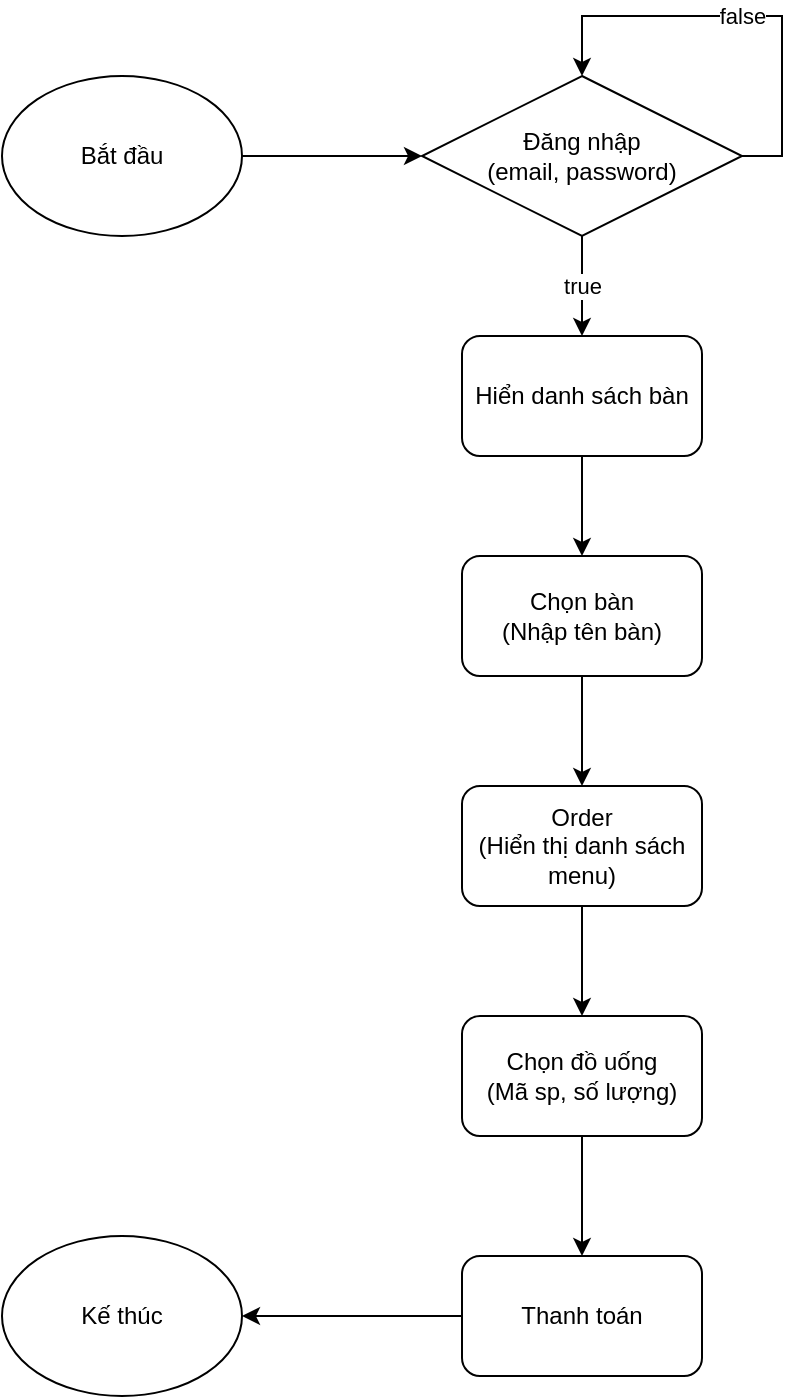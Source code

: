 <mxfile version="21.6.2" type="device">
  <diagram name="Page-1" id="sZL4oj257miUsJiJk8ek">
    <mxGraphModel dx="1322" dy="723" grid="1" gridSize="10" guides="1" tooltips="1" connect="1" arrows="1" fold="1" page="1" pageScale="1" pageWidth="1100" pageHeight="850" math="0" shadow="0">
      <root>
        <mxCell id="0" />
        <mxCell id="1" parent="0" />
        <mxCell id="EjrIjWetjMV_eJR7lXgL-4" value="" style="edgeStyle=orthogonalEdgeStyle;rounded=0;orthogonalLoop=1;jettySize=auto;html=1;" edge="1" parent="1" source="EjrIjWetjMV_eJR7lXgL-1" target="EjrIjWetjMV_eJR7lXgL-3">
          <mxGeometry relative="1" as="geometry" />
        </mxCell>
        <mxCell id="EjrIjWetjMV_eJR7lXgL-1" value="Bắt đầu" style="ellipse;whiteSpace=wrap;html=1;" vertex="1" parent="1">
          <mxGeometry x="80" y="70" width="120" height="80" as="geometry" />
        </mxCell>
        <mxCell id="EjrIjWetjMV_eJR7lXgL-9" value="true" style="edgeStyle=orthogonalEdgeStyle;rounded=0;orthogonalLoop=1;jettySize=auto;html=1;" edge="1" parent="1" source="EjrIjWetjMV_eJR7lXgL-3" target="EjrIjWetjMV_eJR7lXgL-5">
          <mxGeometry relative="1" as="geometry" />
        </mxCell>
        <mxCell id="EjrIjWetjMV_eJR7lXgL-3" value="Đăng nhập&lt;br&gt;(email, password)" style="rhombus;whiteSpace=wrap;html=1;" vertex="1" parent="1">
          <mxGeometry x="290" y="70" width="160" height="80" as="geometry" />
        </mxCell>
        <mxCell id="EjrIjWetjMV_eJR7lXgL-10" value="" style="edgeStyle=orthogonalEdgeStyle;rounded=0;orthogonalLoop=1;jettySize=auto;html=1;" edge="1" parent="1" source="EjrIjWetjMV_eJR7lXgL-5" target="EjrIjWetjMV_eJR7lXgL-6">
          <mxGeometry relative="1" as="geometry" />
        </mxCell>
        <mxCell id="EjrIjWetjMV_eJR7lXgL-5" value="Hiển danh sách bàn" style="rounded=1;whiteSpace=wrap;html=1;" vertex="1" parent="1">
          <mxGeometry x="310" y="200" width="120" height="60" as="geometry" />
        </mxCell>
        <mxCell id="EjrIjWetjMV_eJR7lXgL-11" value="" style="edgeStyle=orthogonalEdgeStyle;rounded=0;orthogonalLoop=1;jettySize=auto;html=1;" edge="1" parent="1" source="EjrIjWetjMV_eJR7lXgL-6" target="EjrIjWetjMV_eJR7lXgL-7">
          <mxGeometry relative="1" as="geometry" />
        </mxCell>
        <mxCell id="EjrIjWetjMV_eJR7lXgL-6" value="Chọn bàn&lt;br&gt;(Nhập tên bàn)" style="rounded=1;whiteSpace=wrap;html=1;" vertex="1" parent="1">
          <mxGeometry x="310" y="310" width="120" height="60" as="geometry" />
        </mxCell>
        <mxCell id="EjrIjWetjMV_eJR7lXgL-12" value="" style="edgeStyle=orthogonalEdgeStyle;rounded=0;orthogonalLoop=1;jettySize=auto;html=1;" edge="1" parent="1" source="EjrIjWetjMV_eJR7lXgL-7" target="EjrIjWetjMV_eJR7lXgL-8">
          <mxGeometry relative="1" as="geometry" />
        </mxCell>
        <mxCell id="EjrIjWetjMV_eJR7lXgL-7" value="Order&lt;br&gt;(Hiển thị danh sách menu)" style="rounded=1;whiteSpace=wrap;html=1;" vertex="1" parent="1">
          <mxGeometry x="310" y="425" width="120" height="60" as="geometry" />
        </mxCell>
        <mxCell id="EjrIjWetjMV_eJR7lXgL-14" value="" style="edgeStyle=orthogonalEdgeStyle;rounded=0;orthogonalLoop=1;jettySize=auto;html=1;" edge="1" parent="1" source="EjrIjWetjMV_eJR7lXgL-8" target="EjrIjWetjMV_eJR7lXgL-13">
          <mxGeometry relative="1" as="geometry" />
        </mxCell>
        <mxCell id="EjrIjWetjMV_eJR7lXgL-8" value="Chọn đồ uống&lt;br&gt;(Mã sp, số lượng)" style="rounded=1;whiteSpace=wrap;html=1;" vertex="1" parent="1">
          <mxGeometry x="310" y="540" width="120" height="60" as="geometry" />
        </mxCell>
        <mxCell id="EjrIjWetjMV_eJR7lXgL-17" value="" style="edgeStyle=orthogonalEdgeStyle;rounded=0;orthogonalLoop=1;jettySize=auto;html=1;" edge="1" parent="1" source="EjrIjWetjMV_eJR7lXgL-13" target="EjrIjWetjMV_eJR7lXgL-16">
          <mxGeometry relative="1" as="geometry" />
        </mxCell>
        <mxCell id="EjrIjWetjMV_eJR7lXgL-13" value="Thanh toán" style="rounded=1;whiteSpace=wrap;html=1;" vertex="1" parent="1">
          <mxGeometry x="310" y="660" width="120" height="60" as="geometry" />
        </mxCell>
        <mxCell id="EjrIjWetjMV_eJR7lXgL-16" value="Kế thúc" style="ellipse;whiteSpace=wrap;html=1;" vertex="1" parent="1">
          <mxGeometry x="80" y="650" width="120" height="80" as="geometry" />
        </mxCell>
        <mxCell id="EjrIjWetjMV_eJR7lXgL-18" value="false" style="edgeStyle=orthogonalEdgeStyle;rounded=0;orthogonalLoop=1;jettySize=auto;html=1;entryX=0.5;entryY=0;entryDx=0;entryDy=0;exitX=1;exitY=0.5;exitDx=0;exitDy=0;" edge="1" parent="1" source="EjrIjWetjMV_eJR7lXgL-3" target="EjrIjWetjMV_eJR7lXgL-3">
          <mxGeometry relative="1" as="geometry">
            <Array as="points">
              <mxPoint x="470" y="110" />
              <mxPoint x="470" y="40" />
              <mxPoint x="370" y="40" />
            </Array>
          </mxGeometry>
        </mxCell>
      </root>
    </mxGraphModel>
  </diagram>
</mxfile>
